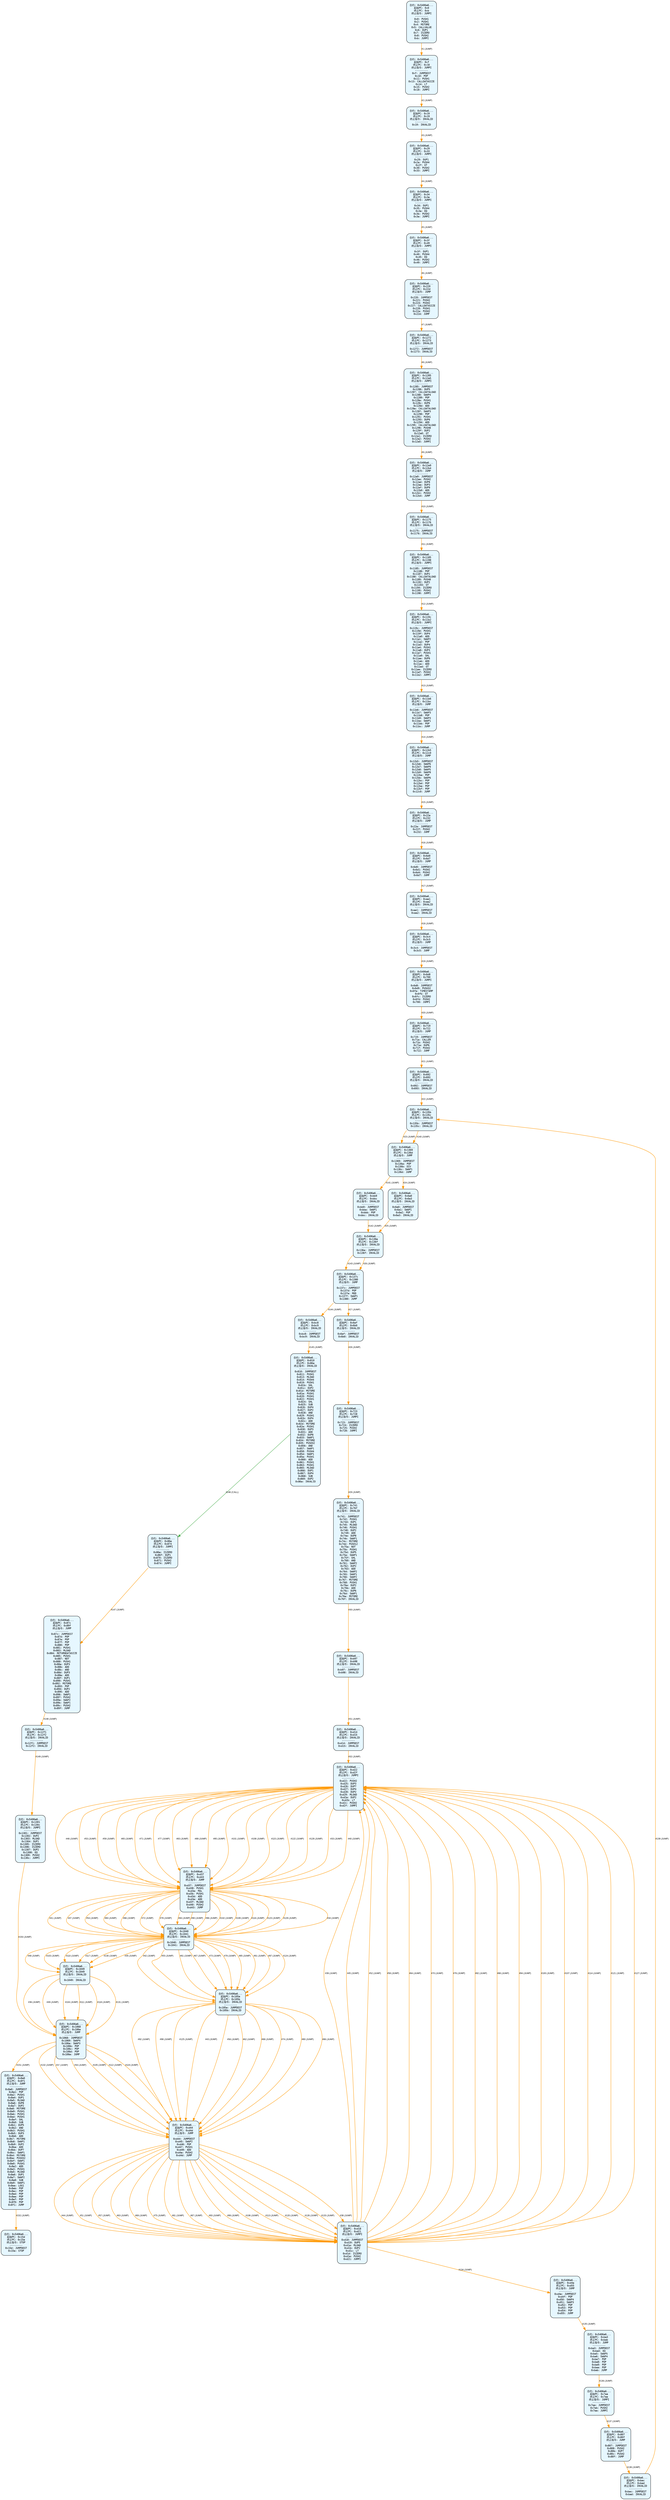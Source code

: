 digraph Contract_CFG {
    rankdir=TB;
    node [shape=box, style="filled, rounded", fontname="Monospace", fontsize=9, margin=0.15];
    edge [fontname="Arial", fontsize=8, penwidth=1.2];

    "block_0" [label="合约: 0x5406a6...
起始PC: 0x0
终止PC: 0xb
终止指令: JUMPI
---------
0x0: PUSH1
0x2: PUSH1
0x4: MSTORE
0x5: CALLVALUE
0x6: DUP1
0x7: ISZERO
0x8: PUSH2
0xb: JUMPI", fillcolor="#e6f7ff"];
    "block_f" [label="合约: 0x5406a6...
起始PC: 0xf
终止PC: 0x18
终止指令: JUMPI
---------
0xf: JUMPDEST
0x10: POP
0x11: PUSH1
0x13: CALLDATASIZE
0x14: LT
0x15: PUSH2
0x18: JUMPI", fillcolor="#e6f7ff"];
    "block_19" [label="合约: 0x5406a6...
起始PC: 0x19
终止PC: 0x19
终止指令: INVALID
---------
0x19: INVALID", fillcolor="#e6f7ff"];
    "block_29" [label="合约: 0x5406a6...
起始PC: 0x29
终止PC: 0x33
终止指令: JUMPI
---------
0x29: DUP1
0x2a: PUSH4
0x2f: GT
0x30: PUSH2
0x33: JUMPI", fillcolor="#e6f7ff"];
    "block_34" [label="合约: 0x5406a6...
起始PC: 0x34
终止PC: 0x3e
终止指令: JUMPI
---------
0x34: DUP1
0x35: PUSH4
0x3a: EQ
0x3b: PUSH2
0x3e: JUMPI", fillcolor="#e6f7ff"];
    "block_3f" [label="合约: 0x5406a6...
起始PC: 0x3f
终止PC: 0x49
终止指令: JUMPI
---------
0x3f: DUP1
0x40: PUSH4
0x45: EQ
0x46: PUSH2
0x49: JUMPI", fillcolor="#e6f7ff"];
    "block_220" [label="合约: 0x5406a6...
起始PC: 0x220
终止PC: 0x22d
终止指令: JUMP
---------
0x220: JUMPDEST
0x221: PUSH2
0x224: PUSH2
0x227: CALLDATASIZE
0x228: PUSH1
0x22a: PUSH2
0x22d: JUMP", fillcolor="#e6f7ff"];
    "block_1272" [label="合约: 0x5406a6...
起始PC: 0x1272
终止PC: 0x1273
终止指令: INVALID
---------
0x1272: JUMPDEST
0x1273: INVALID", fillcolor="#e6f7ff"];
    "block_1285" [label="合约: 0x5406a6...
起始PC: 0x1285
终止PC: 0x12a5
终止指令: JUMPI
---------
0x1285: JUMPDEST
0x1286: DUP5
0x1287: CALLDATALOAD
0x1288: SWAP4
0x1289: POP
0x128a: PUSH1
0x128c: DUP6
0x128d: ADD
0x128e: CALLDATALOAD
0x128f: SWAP3
0x1290: POP
0x1291: PUSH1
0x1293: DUP6
0x1294: ADD
0x1295: CALLDATALOAD
0x1296: PUSH8
0x129f: DUP2
0x12a0: GT
0x12a1: ISZERO
0x12a2: PUSH2
0x12a5: JUMPI", fillcolor="#e6f7ff"];
    "block_12a9" [label="合约: 0x5406a6...
起始PC: 0x12a9
终止PC: 0x12b4
终止指令: JUMP
---------
0x12a9: JUMPDEST
0x12aa: PUSH2
0x12ad: DUP8
0x12ae: DUP3
0x12af: DUP9
0x12b0: ADD
0x12b1: PUSH2
0x12b4: JUMP", fillcolor="#e6f7ff"];
    "block_1175" [label="合约: 0x5406a6...
起始PC: 0x1175
终止PC: 0x1176
终止指令: INVALID
---------
0x1175: JUMPDEST
0x1176: INVALID", fillcolor="#e6f7ff"];
    "block_1185" [label="合约: 0x5406a6...
起始PC: 0x1185
终止PC: 0x1198
终止指令: JUMPI
---------
0x1185: JUMPDEST
0x1186: POP
0x1187: DUP2
0x1188: CALLDATALOAD
0x1189: PUSH8
0x1192: DUP2
0x1193: GT
0x1194: ISZERO
0x1195: PUSH2
0x1198: JUMPI", fillcolor="#e6f7ff"];
    "block_119c" [label="合约: 0x5406a6...
起始PC: 0x119c
终止PC: 0x11b2
终止指令: JUMPI
---------
0x119c: JUMPDEST
0x119d: PUSH1
0x119f: DUP4
0x11a0: ADD
0x11a1: SWAP2
0x11a2: POP
0x11a3: DUP4
0x11a4: PUSH1
0x11a6: DUP3
0x11a7: PUSH1
0x11a9: SHL
0x11aa: DUP6
0x11ab: ADD
0x11ac: ADD
0x11ad: GT
0x11ae: ISZERO
0x11af: PUSH2
0x11b2: JUMPI", fillcolor="#e6f7ff"];
    "block_11b6" [label="合约: 0x5406a6...
起始PC: 0x11b6
终止PC: 0x11bc
终止指令: JUMP
---------
0x11b6: JUMPDEST
0x11b7: SWAP3
0x11b8: POP
0x11b9: SWAP3
0x11ba: SWAP1
0x11bb: POP
0x11bc: JUMP", fillcolor="#e6f7ff"];
    "block_12b5" [label="合约: 0x5406a6...
起始PC: 0x12b5
终止PC: 0x12c0
终止指令: JUMP
---------
0x12b5: JUMPDEST
0x12b6: SWAP6
0x12b7: SWAP9
0x12b8: SWAP5
0x12b9: SWAP8
0x12ba: POP
0x12bb: SWAP6
0x12bc: POP
0x12bd: POP
0x12be: POP
0x12bf: POP
0x12c0: JUMP", fillcolor="#e6f7ff"];
    "block_22e" [label="合约: 0x5406a6...
起始PC: 0x22e
终止PC: 0x232
终止指令: JUMP
---------
0x22e: JUMPDEST
0x22f: PUSH2
0x232: JUMP", fillcolor="#e6f7ff"];
    "block_6d0" [label="合约: 0x5406a6...
起始PC: 0x6d0
终止PC: 0x6d7
终止指令: JUMP
---------
0x6d0: JUMPDEST
0x6d1: PUSH2
0x6d4: PUSH2
0x6d7: JUMP", fillcolor="#e6f7ff"];
    "block_aa1" [label="合约: 0x5406a6...
起始PC: 0xaa1
终止PC: 0xaa2
终止指令: INVALID
---------
0xaa1: JUMPDEST
0xaa2: INVALID", fillcolor="#e6f7ff"];
    "block_3c4" [label="合约: 0x5406a6...
起始PC: 0x3c4
终止PC: 0x3c5
终止指令: JUMP
---------
0x3c4: JUMPDEST
0x3c5: JUMP", fillcolor="#e6f7ff"];
    "block_6d8" [label="合约: 0x5406a6...
起始PC: 0x6d8
终止PC: 0x700
终止指令: JUMPI
---------
0x6d8: JUMPDEST
0x6d9: PUSH32
0x6fa: TIMESTAMP
0x6fb: GT
0x6fc: ISZERO
0x6fd: PUSH2
0x700: JUMPI", fillcolor="#e6f7ff"];
    "block_719" [label="合约: 0x5406a6...
起始PC: 0x719
终止PC: 0x722
终止指令: JUMP
---------
0x719: JUMPDEST
0x71a: CALLER
0x71b: PUSH2
0x71e: DUP6
0x71f: PUSH2
0x722: JUMP", fillcolor="#e6f7ff"];
    "block_692" [label="合约: 0x5406a6...
起始PC: 0x692
终止PC: 0x693
终止指令: INVALID
---------
0x692: JUMPDEST
0x693: INVALID", fillcolor="#e6f7ff"];
    "block_135b" [label="合约: 0x5406a6...
起始PC: 0x135b
终止PC: 0x135c
终止指令: INVALID
---------
0x135b: JUMPDEST
0x135c: INVALID", fillcolor="#e6f7ff"];
    "block_1369" [label="合约: 0x5406a6...
起始PC: 0x1369
终止PC: 0x136d
终止指令: JUMP
---------
0x1369: JUMPDEST
0x136a: POP
0x136b: DIV
0x136c: SWAP1
0x136d: JUMP", fillcolor="#e6f7ff"];
    "block_6a0" [label="合约: 0x5406a6...
起始PC: 0x6a0
终止PC: 0x6a3
终止指令: INVALID
---------
0x6a0: JUMPDEST
0x6a1: SWAP1
0x6a2: POP
0x6a3: INVALID", fillcolor="#e6f7ff"];
    "block_136e" [label="合约: 0x5406a6...
起始PC: 0x136e
终止PC: 0x136f
终止指令: INVALID
---------
0x136e: JUMPDEST
0x136f: INVALID", fillcolor="#e6f7ff"];
    "block_137c" [label="合约: 0x5406a6...
起始PC: 0x137c
终止PC: 0x1380
终止指令: JUMP
---------
0x137c: JUMPDEST
0x137d: POP
0x137e: MOD
0x137f: SWAP1
0x1380: JUMP", fillcolor="#e6f7ff"];
    "block_6af" [label="合约: 0x5406a6...
起始PC: 0x6af
终止PC: 0x6b0
终止指令: INVALID
---------
0x6af: JUMPDEST
0x6b0: INVALID", fillcolor="#e6f7ff"];
    "block_723" [label="合约: 0x5406a6...
起始PC: 0x723
终止PC: 0x728
终止指令: JUMPI
---------
0x723: JUMPDEST
0x724: ISZERO
0x725: PUSH2
0x728: JUMPI", fillcolor="#e6f7ff"];
    "block_741" [label="合约: 0x5406a6...
起始PC: 0x741
终止PC: 0x76f
终止指令: INVALID
---------
0x741: JUMPDEST
0x742: PUSH1
0x744: DUP1
0x745: MLOAD
0x746: PUSH1
0x748: DUP2
0x749: ADD
0x74a: DUP8
0x74b: SWAP1
0x74c: MSTORE
0x74d: PUSH12
0x75a: NOT
0x75b: PUSH1
0x75d: DUP5
0x75e: SWAP1
0x75f: SHL
0x760: AND
0x761: SWAP2
0x762: DUP2
0x763: ADD
0x764: SWAP2
0x765: SWAP1
0x766: SWAP2
0x767: MSTORE
0x768: PUSH1
0x76a: DUP2
0x76b: ADD
0x76c: DUP6
0x76d: SWAP1
0x76e: MSTORE
0x76f: INVALID", fillcolor="#e6f7ff"];
    "block_b97" [label="合约: 0x5406a6...
起始PC: 0xb97
终止PC: 0xb98
终止指令: INVALID
---------
0xb97: JUMPDEST
0xb98: INVALID", fillcolor="#e6f7ff"];
    "block_d14" [label="合约: 0x5406a6...
起始PC: 0xd14
终止PC: 0xd15
终止指令: INVALID
---------
0xd14: JUMPDEST
0xd15: INVALID", fillcolor="#e6f7ff"];
    "block_d22" [label="合约: 0x5406a6...
起始PC: 0xd22
终止PC: 0xd2f
终止指令: JUMPI
---------
0xd22: PUSH2
0xd25: DUP3
0xd26: DUP7
0xd27: DUP4
0xd28: DUP2
0xd29: MLOAD
0xd2a: DUP2
0xd2b: LT
0xd2c: PUSH2
0xd2f: JUMPI", fillcolor="#e6f7ff"];
    "block_d37" [label="合约: 0x5406a6...
起始PC: 0xd37
终止PC: 0xd43
终止指令: JUMP
---------
0xd37: JUMPDEST
0xd38: PUSH1
0xd3a: MUL
0xd3b: PUSH1
0xd3d: ADD
0xd3e: ADD
0xd3f: MLOAD
0xd40: PUSH2
0xd43: JUMP", fillcolor="#e6f7ff"];
    "block_1040" [label="合约: 0x5406a6...
起始PC: 0x1040
终止PC: 0x1041
终止指令: INVALID
---------
0x1040: JUMPDEST
0x1041: INVALID", fillcolor="#e6f7ff"];
    "block_1049" [label="合约: 0x5406a6...
起始PC: 0x1049
终止PC: 0x1049
终止指令: INVALID
---------
0x1049: INVALID", fillcolor="#e6f7ff"];
    "block_1068" [label="合约: 0x5406a6...
起始PC: 0x1068
终止PC: 0x106e
终止指令: JUMP
---------
0x1068: JUMPDEST
0x1069: SWAP4
0x106a: SWAP3
0x106b: POP
0x106c: POP
0x106d: POP
0x106e: JUMP", fillcolor="#e6f7ff"];
    "block_d44" [label="合约: 0x5406a6...
起始PC: 0xd44
终止PC: 0xd4d
终止指令: JUMP
---------
0xd44: JUMPDEST
0xd45: SWAP2
0xd46: POP
0xd47: PUSH1
0xd49: ADD
0xd4a: PUSH2
0xd4d: JUMP", fillcolor="#e6f7ff"];
    "block_d18" [label="合约: 0x5406a6...
起始PC: 0xd18
终止PC: 0xd21
终止指令: JUMPI
---------
0xd18: JUMPDEST
0xd19: DUP5
0xd1a: MLOAD
0xd1b: DUP2
0xd1c: LT
0xd1d: ISZERO
0xd1e: PUSH2
0xd21: JUMPI", fillcolor="#e6f7ff"];
    "block_105a" [label="合约: 0x5406a6...
起始PC: 0x105a
终止PC: 0x105b
终止指令: INVALID
---------
0x105a: JUMPDEST
0x105b: INVALID", fillcolor="#e6f7ff"];
    "block_d4e" [label="合约: 0x5406a6...
起始PC: 0xd4e
终止PC: 0xd55
终止指令: JUMP
---------
0xd4e: JUMPDEST
0xd4f: POP
0xd50: SWAP4
0xd51: SWAP3
0xd52: POP
0xd53: POP
0xd54: POP
0xd55: JUMP", fillcolor="#e6f7ff"];
    "block_ba3" [label="合约: 0x5406a6...
起始PC: 0xba3
终止PC: 0xbab
终止指令: JUMP
---------
0xba3: JUMPDEST
0xba4: EQ
0xba5: SWAP5
0xba6: SWAP4
0xba7: POP
0xba8: POP
0xba9: POP
0xbaa: POP
0xbab: JUMP", fillcolor="#e6f7ff"];
    "block_7ea" [label="合约: 0x5406a6...
起始PC: 0x7ea
终止PC: 0x7ee
终止指令: JUMPI
---------
0x7ea: JUMPDEST
0x7eb: PUSH2
0x7ee: JUMPI", fillcolor="#e6f7ff"];
    "block_807" [label="合约: 0x5406a6...
起始PC: 0x807
终止PC: 0x80f
终止指令: JUMP
---------
0x807: JUMPDEST
0x808: PUSH2
0x80b: DUP7
0x80c: PUSH2
0x80f: JUMP", fillcolor="#e6f7ff"];
    "block_bac" [label="合约: 0x5406a6...
起始PC: 0xbac
终止PC: 0xbad
终止指令: INVALID
---------
0xbac: JUMPDEST
0xbad: INVALID", fillcolor="#e6f7ff"];
    "block_bb9" [label="合约: 0x5406a6...
起始PC: 0xbb9
终止PC: 0xbbc
终止指令: INVALID
---------
0xbb9: JUMPDEST
0xbba: SWAP1
0xbbb: POP
0xbbc: INVALID", fillcolor="#e6f7ff"];
    "block_bc8" [label="合约: 0x5406a6...
起始PC: 0xbc8
终止PC: 0xbc9
终止指令: INVALID
---------
0xbc8: JUMPDEST
0xbc9: INVALID", fillcolor="#e6f7ff"];
    "block_810" [label="合约: 0x5406a6...
起始PC: 0x810
终止PC: 0x86a
终止指令: INVALID
---------
0x810: JUMPDEST
0x811: PUSH1
0x813: MLOAD
0x814: PUSH4
0x819: PUSH1
0x81b: SHL
0x81c: DUP2
0x81d: MSTORE
0x81e: PUSH1
0x820: PUSH1
0x822: PUSH1
0x824: SHL
0x825: SUB
0x826: DUP4
0x827: DUP2
0x828: AND
0x829: PUSH1
0x82b: DUP4
0x82c: ADD
0x82d: MSTORE
0x82e: PUSH1
0x830: DUP3
0x831: ADD
0x832: DUP8
0x833: SWAP1
0x834: MSTORE
0x835: PUSH32
0x856: AND
0x857: SWAP1
0x858: PUSH4
0x85d: SWAP1
0x85e: PUSH1
0x860: ADD
0x861: PUSH1
0x863: PUSH1
0x865: MLOAD
0x866: DUP1
0x867: DUP4
0x868: SUB
0x869: DUP2
0x86a: INVALID", fillcolor="#e6f7ff"];
    "block_86e" [label="合约: 0x5406a6...
起始PC: 0x86e
终止PC: 0x874
终止指令: JUMPI
---------
0x86e: ISZERO
0x86f: DUP1
0x870: ISZERO
0x871: PUSH2
0x874: JUMPI", fillcolor="#e6f7ff"];
    "block_87c" [label="合约: 0x5406a6...
起始PC: 0x87c
终止PC: 0x89f
终止指令: JUMP
---------
0x87c: JUMPDEST
0x87d: POP
0x87e: POP
0x87f: POP
0x880: POP
0x881: PUSH1
0x883: MLOAD
0x884: RETURNDATASIZE
0x885: PUSH1
0x887: NOT
0x888: PUSH1
0x88a: DUP3
0x88b: ADD
0x88c: AND
0x88d: DUP3
0x88e: ADD
0x88f: DUP1
0x890: PUSH1
0x892: MSTORE
0x893: POP
0x894: DUP2
0x895: ADD
0x896: SWAP1
0x897: PUSH2
0x89a: SWAP2
0x89b: SWAP1
0x89c: PUSH2
0x89f: JUMP", fillcolor="#e6f7ff"];
    "block_12f1" [label="合约: 0x5406a6...
起始PC: 0x12f1
终止PC: 0x12f2
终止指令: INVALID
---------
0x12f1: JUMPDEST
0x12f2: INVALID", fillcolor="#e6f7ff"];
    "block_1301" [label="合约: 0x5406a6...
起始PC: 0x1301
终止PC: 0x130c
终止指令: JUMPI
---------
0x1301: JUMPDEST
0x1302: DUP2
0x1303: MLOAD
0x1304: DUP1
0x1305: ISZERO
0x1306: ISZERO
0x1307: DUP2
0x1308: EQ
0x1309: PUSH2
0x130c: JUMPI", fillcolor="#e6f7ff"];
    "block_8a0" [label="合约: 0x5406a6...
起始PC: 0x8a0
终止PC: 0x8f1
终止指令: JUMP
---------
0x8a0: JUMPDEST
0x8a1: POP
0x8a2: PUSH1
0x8a4: DUP1
0x8a5: MLOAD
0x8a6: DUP8
0x8a7: DUP2
0x8a8: MSTORE
0x8a9: PUSH1
0x8ab: PUSH1
0x8ad: PUSH1
0x8af: SHL
0x8b0: SUB
0x8b1: DUP5
0x8b2: AND
0x8b3: PUSH1
0x8b5: DUP3
0x8b6: ADD
0x8b7: MSTORE
0x8b8: SWAP1
0x8b9: DUP2
0x8ba: ADD
0x8bb: DUP7
0x8bc: SWAP1
0x8bd: MSTORE
0x8be: PUSH32
0x8df: SWAP1
0x8e0: PUSH1
0x8e2: ADD
0x8e3: PUSH1
0x8e5: MLOAD
0x8e6: DUP1
0x8e7: SWAP2
0x8e8: SUB
0x8e9: SWAP1
0x8ea: LOG1
0x8eb: POP
0x8ec: POP
0x8ed: POP
0x8ee: POP
0x8ef: POP
0x8f0: POP
0x8f1: JUMP", fillcolor="#e6f7ff"];
    "block_15d" [label="合约: 0x5406a6...
起始PC: 0x15d
终止PC: 0x15e
终止指令: STOP
---------
0x15d: JUMPDEST
0x15e: STOP", fillcolor="#e6f7ff"];

    "block_0" -> "block_f" [label="#1 (JUMP)", color="#ff9800"];
    "block_f" -> "block_19" [label="#2 (JUMP)", color="#ff9800"];
    "block_19" -> "block_29" [label="#3 (JUMP)", color="#ff9800"];
    "block_29" -> "block_34" [label="#4 (JUMP)", color="#ff9800"];
    "block_34" -> "block_3f" [label="#5 (JUMP)", color="#ff9800"];
    "block_3f" -> "block_220" [label="#6 (JUMP)", color="#ff9800"];
    "block_220" -> "block_1272" [label="#7 (JUMP)", color="#ff9800"];
    "block_1272" -> "block_1285" [label="#8 (JUMP)", color="#ff9800"];
    "block_1285" -> "block_12a9" [label="#9 (JUMP)", color="#ff9800"];
    "block_12a9" -> "block_1175" [label="#10 (JUMP)", color="#ff9800"];
    "block_1175" -> "block_1185" [label="#11 (JUMP)", color="#ff9800"];
    "block_1185" -> "block_119c" [label="#12 (JUMP)", color="#ff9800"];
    "block_119c" -> "block_11b6" [label="#13 (JUMP)", color="#ff9800"];
    "block_11b6" -> "block_12b5" [label="#14 (JUMP)", color="#ff9800"];
    "block_12b5" -> "block_22e" [label="#15 (JUMP)", color="#ff9800"];
    "block_22e" -> "block_6d0" [label="#16 (JUMP)", color="#ff9800"];
    "block_6d0" -> "block_aa1" [label="#17 (JUMP)", color="#ff9800"];
    "block_aa1" -> "block_3c4" [label="#18 (JUMP)", color="#ff9800"];
    "block_3c4" -> "block_6d8" [label="#19 (JUMP)", color="#ff9800"];
    "block_6d8" -> "block_719" [label="#20 (JUMP)", color="#ff9800"];
    "block_719" -> "block_692" [label="#21 (JUMP)", color="#ff9800"];
    "block_692" -> "block_135b" [label="#22 (JUMP)", color="#ff9800"];
    "block_135b" -> "block_1369" [label="#23 (JUMP)", color="#ff9800"];
    "block_1369" -> "block_6a0" [label="#24 (JUMP)", color="#ff9800"];
    "block_6a0" -> "block_136e" [label="#25 (JUMP)", color="#ff9800"];
    "block_136e" -> "block_137c" [label="#26 (JUMP)", color="#ff9800"];
    "block_137c" -> "block_6af" [label="#27 (JUMP)", color="#ff9800"];
    "block_6af" -> "block_723" [label="#28 (JUMP)", color="#ff9800"];
    "block_723" -> "block_741" [label="#29 (JUMP)", color="#ff9800"];
    "block_741" -> "block_b97" [label="#30 (JUMP)", color="#ff9800"];
    "block_b97" -> "block_d14" [label="#31 (JUMP)", color="#ff9800"];
    "block_d14" -> "block_d22" [label="#32 (JUMP)", color="#ff9800"];
    "block_d22" -> "block_d37" [label="#33 (JUMP)", color="#ff9800"];
    "block_d37" -> "block_1040" [label="#34 (JUMP)", color="#ff9800"];
    "block_1040" -> "block_1049" [label="#35 (JUMP)", color="#ff9800"];
    "block_1049" -> "block_1068" [label="#36 (JUMP)", color="#ff9800"];
    "block_1068" -> "block_d44" [label="#37 (JUMP)", color="#ff9800"];
    "block_d44" -> "block_d18" [label="#38 (JUMP)", color="#ff9800"];
    "block_d18" -> "block_d22" [label="#39 (JUMP)", color="#ff9800"];
    "block_d22" -> "block_d37" [label="#40 (JUMP)", color="#ff9800"];
    "block_d37" -> "block_1040" [label="#41 (JUMP)", color="#ff9800"];
    "block_1040" -> "block_105a" [label="#42 (JUMP)", color="#ff9800"];
    "block_105a" -> "block_d44" [label="#43 (JUMP)", color="#ff9800"];
    "block_d44" -> "block_d18" [label="#44 (JUMP)", color="#ff9800"];
    "block_d18" -> "block_d22" [label="#45 (JUMP)", color="#ff9800"];
    "block_d22" -> "block_d37" [label="#46 (JUMP)", color="#ff9800"];
    "block_d37" -> "block_1040" [label="#47 (JUMP)", color="#ff9800"];
    "block_1040" -> "block_1049" [label="#48 (JUMP)", color="#ff9800"];
    "block_1049" -> "block_1068" [label="#49 (JUMP)", color="#ff9800"];
    "block_1068" -> "block_d44" [label="#50 (JUMP)", color="#ff9800"];
    "block_d44" -> "block_d18" [label="#51 (JUMP)", color="#ff9800"];
    "block_d18" -> "block_d22" [label="#52 (JUMP)", color="#ff9800"];
    "block_d22" -> "block_d37" [label="#53 (JUMP)", color="#ff9800"];
    "block_d37" -> "block_1040" [label="#54 (JUMP)", color="#ff9800"];
    "block_1040" -> "block_105a" [label="#55 (JUMP)", color="#ff9800"];
    "block_105a" -> "block_d44" [label="#56 (JUMP)", color="#ff9800"];
    "block_d44" -> "block_d18" [label="#57 (JUMP)", color="#ff9800"];
    "block_d18" -> "block_d22" [label="#58 (JUMP)", color="#ff9800"];
    "block_d22" -> "block_d37" [label="#59 (JUMP)", color="#ff9800"];
    "block_d37" -> "block_1040" [label="#60 (JUMP)", color="#ff9800"];
    "block_1040" -> "block_105a" [label="#61 (JUMP)", color="#ff9800"];
    "block_105a" -> "block_d44" [label="#62 (JUMP)", color="#ff9800"];
    "block_d44" -> "block_d18" [label="#63 (JUMP)", color="#ff9800"];
    "block_d18" -> "block_d22" [label="#64 (JUMP)", color="#ff9800"];
    "block_d22" -> "block_d37" [label="#65 (JUMP)", color="#ff9800"];
    "block_d37" -> "block_1040" [label="#66 (JUMP)", color="#ff9800"];
    "block_1040" -> "block_105a" [label="#67 (JUMP)", color="#ff9800"];
    "block_105a" -> "block_d44" [label="#68 (JUMP)", color="#ff9800"];
    "block_d44" -> "block_d18" [label="#69 (JUMP)", color="#ff9800"];
    "block_d18" -> "block_d22" [label="#70 (JUMP)", color="#ff9800"];
    "block_d22" -> "block_d37" [label="#71 (JUMP)", color="#ff9800"];
    "block_d37" -> "block_1040" [label="#72 (JUMP)", color="#ff9800"];
    "block_1040" -> "block_105a" [label="#73 (JUMP)", color="#ff9800"];
    "block_105a" -> "block_d44" [label="#74 (JUMP)", color="#ff9800"];
    "block_d44" -> "block_d18" [label="#75 (JUMP)", color="#ff9800"];
    "block_d18" -> "block_d22" [label="#76 (JUMP)", color="#ff9800"];
    "block_d22" -> "block_d37" [label="#77 (JUMP)", color="#ff9800"];
    "block_d37" -> "block_1040" [label="#78 (JUMP)", color="#ff9800"];
    "block_1040" -> "block_105a" [label="#79 (JUMP)", color="#ff9800"];
    "block_105a" -> "block_d44" [label="#80 (JUMP)", color="#ff9800"];
    "block_d44" -> "block_d18" [label="#81 (JUMP)", color="#ff9800"];
    "block_d18" -> "block_d22" [label="#82 (JUMP)", color="#ff9800"];
    "block_d22" -> "block_d37" [label="#83 (JUMP)", color="#ff9800"];
    "block_d37" -> "block_1040" [label="#84 (JUMP)", color="#ff9800"];
    "block_1040" -> "block_105a" [label="#85 (JUMP)", color="#ff9800"];
    "block_105a" -> "block_d44" [label="#86 (JUMP)", color="#ff9800"];
    "block_d44" -> "block_d18" [label="#87 (JUMP)", color="#ff9800"];
    "block_d18" -> "block_d22" [label="#88 (JUMP)", color="#ff9800"];
    "block_d22" -> "block_d37" [label="#89 (JUMP)", color="#ff9800"];
    "block_d37" -> "block_1040" [label="#90 (JUMP)", color="#ff9800"];
    "block_1040" -> "block_105a" [label="#91 (JUMP)", color="#ff9800"];
    "block_105a" -> "block_d44" [label="#92 (JUMP)", color="#ff9800"];
    "block_d44" -> "block_d18" [label="#93 (JUMP)", color="#ff9800"];
    "block_d18" -> "block_d22" [label="#94 (JUMP)", color="#ff9800"];
    "block_d22" -> "block_d37" [label="#95 (JUMP)", color="#ff9800"];
    "block_d37" -> "block_1040" [label="#96 (JUMP)", color="#ff9800"];
    "block_1040" -> "block_105a" [label="#97 (JUMP)", color="#ff9800"];
    "block_105a" -> "block_d44" [label="#98 (JUMP)", color="#ff9800"];
    "block_d44" -> "block_d18" [label="#99 (JUMP)", color="#ff9800"];
    "block_d18" -> "block_d22" [label="#100 (JUMP)", color="#ff9800"];
    "block_d22" -> "block_d37" [label="#101 (JUMP)", color="#ff9800"];
    "block_d37" -> "block_1040" [label="#102 (JUMP)", color="#ff9800"];
    "block_1040" -> "block_1049" [label="#103 (JUMP)", color="#ff9800"];
    "block_1049" -> "block_1068" [label="#104 (JUMP)", color="#ff9800"];
    "block_1068" -> "block_d44" [label="#105 (JUMP)", color="#ff9800"];
    "block_d44" -> "block_d18" [label="#106 (JUMP)", color="#ff9800"];
    "block_d18" -> "block_d22" [label="#107 (JUMP)", color="#ff9800"];
    "block_d22" -> "block_d37" [label="#108 (JUMP)", color="#ff9800"];
    "block_d37" -> "block_1040" [label="#109 (JUMP)", color="#ff9800"];
    "block_1040" -> "block_1049" [label="#110 (JUMP)", color="#ff9800"];
    "block_1049" -> "block_1068" [label="#111 (JUMP)", color="#ff9800"];
    "block_1068" -> "block_d44" [label="#112 (JUMP)", color="#ff9800"];
    "block_d44" -> "block_d18" [label="#113 (JUMP)", color="#ff9800"];
    "block_d18" -> "block_d22" [label="#114 (JUMP)", color="#ff9800"];
    "block_d22" -> "block_d37" [label="#115 (JUMP)", color="#ff9800"];
    "block_d37" -> "block_1040" [label="#116 (JUMP)", color="#ff9800"];
    "block_1040" -> "block_1049" [label="#117 (JUMP)", color="#ff9800"];
    "block_1049" -> "block_1068" [label="#118 (JUMP)", color="#ff9800"];
    "block_1068" -> "block_d44" [label="#119 (JUMP)", color="#ff9800"];
    "block_d44" -> "block_d18" [label="#120 (JUMP)", color="#ff9800"];
    "block_d18" -> "block_d22" [label="#121 (JUMP)", color="#ff9800"];
    "block_d22" -> "block_d37" [label="#122 (JUMP)", color="#ff9800"];
    "block_d37" -> "block_1040" [label="#123 (JUMP)", color="#ff9800"];
    "block_1040" -> "block_105a" [label="#124 (JUMP)", color="#ff9800"];
    "block_105a" -> "block_d44" [label="#125 (JUMP)", color="#ff9800"];
    "block_d44" -> "block_d18" [label="#126 (JUMP)", color="#ff9800"];
    "block_d18" -> "block_d22" [label="#127 (JUMP)", color="#ff9800"];
    "block_d22" -> "block_d37" [label="#128 (JUMP)", color="#ff9800"];
    "block_d37" -> "block_1040" [label="#129 (JUMP)", color="#ff9800"];
    "block_1040" -> "block_1049" [label="#130 (JUMP)", color="#ff9800"];
    "block_1049" -> "block_1068" [label="#131 (JUMP)", color="#ff9800"];
    "block_1068" -> "block_d44" [label="#132 (JUMP)", color="#ff9800"];
    "block_d44" -> "block_d18" [label="#133 (JUMP)", color="#ff9800"];
    "block_d18" -> "block_d4e" [label="#134 (JUMP)", color="#ff9800"];
    "block_d4e" -> "block_ba3" [label="#135 (JUMP)", color="#ff9800"];
    "block_ba3" -> "block_7ea" [label="#136 (JUMP)", color="#ff9800"];
    "block_7ea" -> "block_807" [label="#137 (JUMP)", color="#ff9800"];
    "block_807" -> "block_bac" [label="#138 (JUMP)", color="#ff9800"];
    "block_bac" -> "block_135b" [label="#139 (JUMP)", color="#ff9800"];
    "block_135b" -> "block_1369" [label="#140 (JUMP)", color="#ff9800"];
    "block_1369" -> "block_bb9" [label="#141 (JUMP)", color="#ff9800"];
    "block_bb9" -> "block_136e" [label="#142 (JUMP)", color="#ff9800"];
    "block_136e" -> "block_137c" [label="#143 (JUMP)", color="#ff9800"];
    "block_137c" -> "block_bc8" [label="#144 (JUMP)", color="#ff9800"];
    "block_bc8" -> "block_810" [label="#145 (JUMP)", color="#ff9800"];
    "block_810" -> "block_86e" [label="#146 (CALL)", color="#4caf50"];
    "block_86e" -> "block_87c" [label="#147 (JUMP)", color="#ff9800"];
    "block_87c" -> "block_12f1" [label="#148 (JUMP)", color="#ff9800"];
    "block_12f1" -> "block_1301" [label="#149 (JUMP)", color="#ff9800"];
    "block_1301" -> "block_1068" [label="#150 (JUMP)", color="#ff9800"];
    "block_1068" -> "block_8a0" [label="#151 (JUMP)", color="#ff9800"];
    "block_8a0" -> "block_15d" [label="#152 (JUMP)", color="#ff9800"];
}